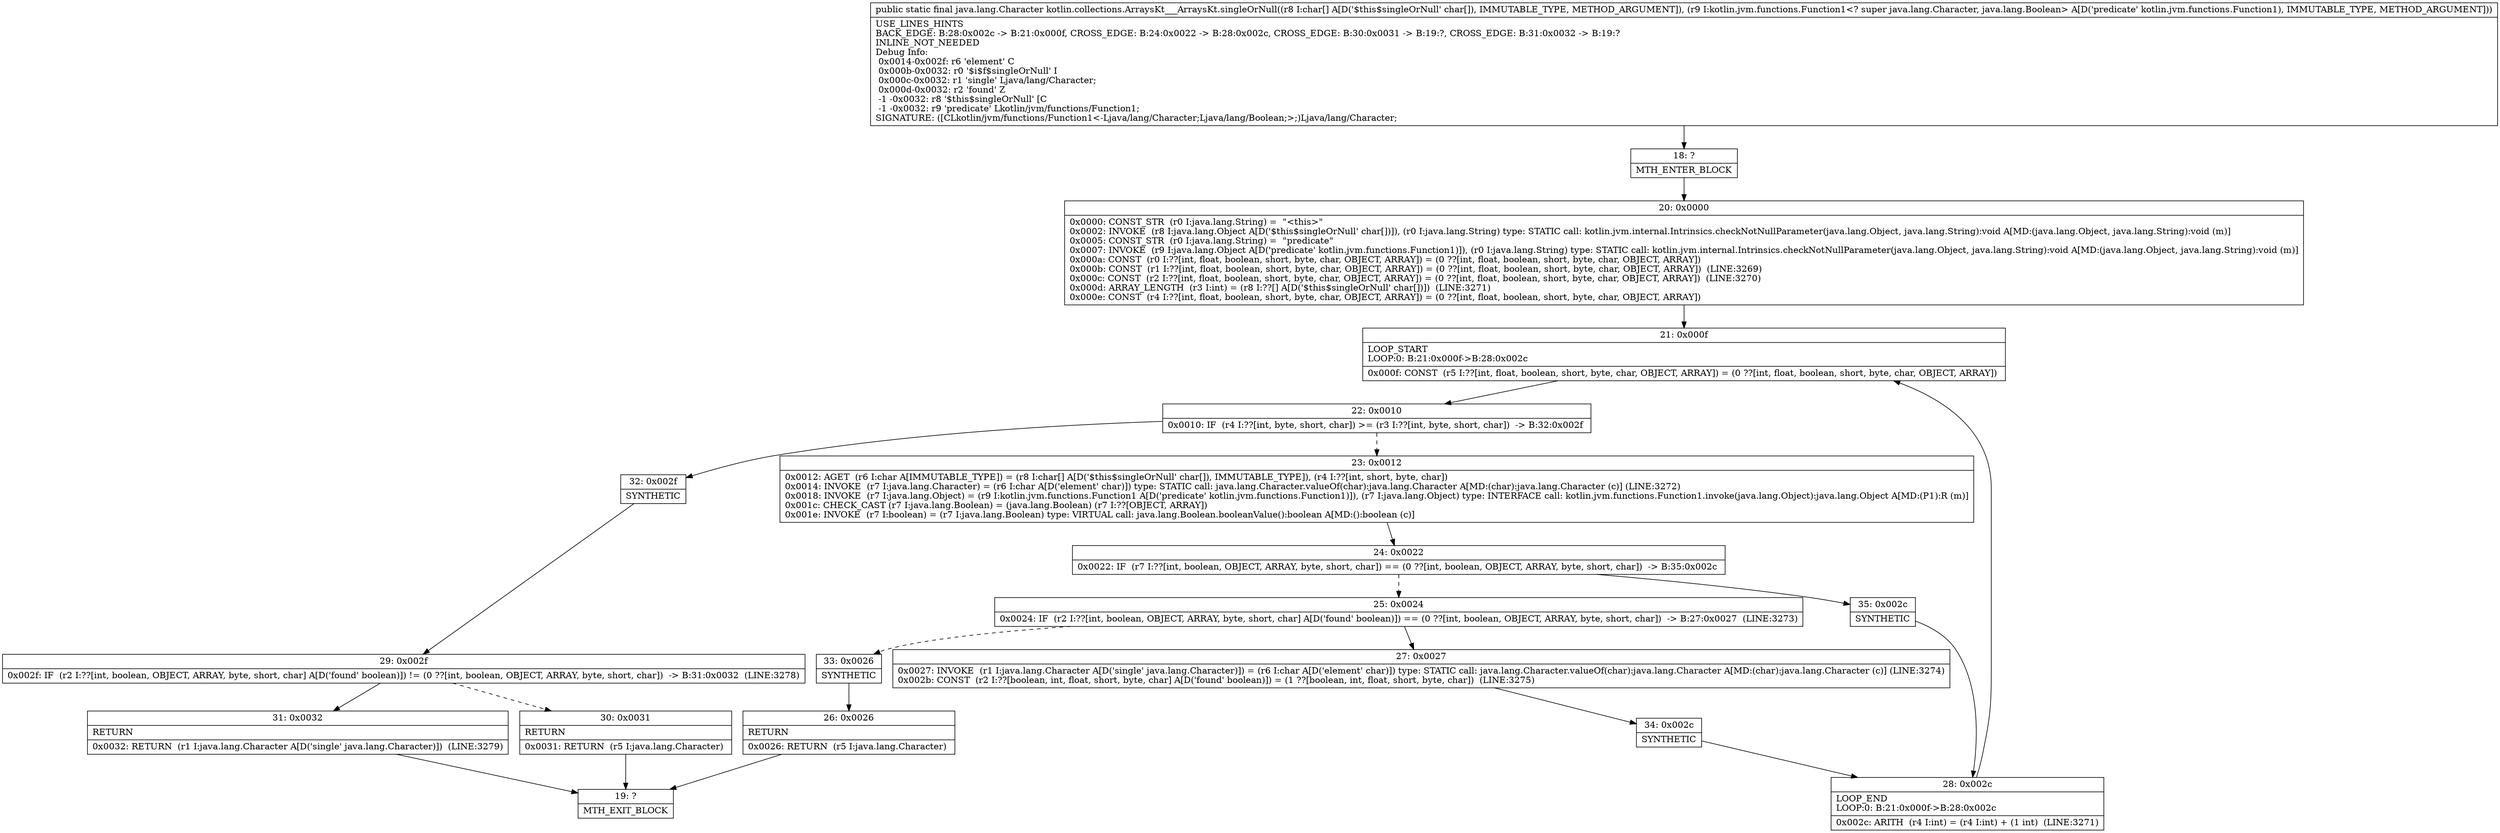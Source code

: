 digraph "CFG forkotlin.collections.ArraysKt___ArraysKt.singleOrNull([CLkotlin\/jvm\/functions\/Function1;)Ljava\/lang\/Character;" {
Node_18 [shape=record,label="{18\:\ ?|MTH_ENTER_BLOCK\l}"];
Node_20 [shape=record,label="{20\:\ 0x0000|0x0000: CONST_STR  (r0 I:java.lang.String) =  \"\<this\>\" \l0x0002: INVOKE  (r8 I:java.lang.Object A[D('$this$singleOrNull' char[])]), (r0 I:java.lang.String) type: STATIC call: kotlin.jvm.internal.Intrinsics.checkNotNullParameter(java.lang.Object, java.lang.String):void A[MD:(java.lang.Object, java.lang.String):void (m)]\l0x0005: CONST_STR  (r0 I:java.lang.String) =  \"predicate\" \l0x0007: INVOKE  (r9 I:java.lang.Object A[D('predicate' kotlin.jvm.functions.Function1)]), (r0 I:java.lang.String) type: STATIC call: kotlin.jvm.internal.Intrinsics.checkNotNullParameter(java.lang.Object, java.lang.String):void A[MD:(java.lang.Object, java.lang.String):void (m)]\l0x000a: CONST  (r0 I:??[int, float, boolean, short, byte, char, OBJECT, ARRAY]) = (0 ??[int, float, boolean, short, byte, char, OBJECT, ARRAY]) \l0x000b: CONST  (r1 I:??[int, float, boolean, short, byte, char, OBJECT, ARRAY]) = (0 ??[int, float, boolean, short, byte, char, OBJECT, ARRAY])  (LINE:3269)\l0x000c: CONST  (r2 I:??[int, float, boolean, short, byte, char, OBJECT, ARRAY]) = (0 ??[int, float, boolean, short, byte, char, OBJECT, ARRAY])  (LINE:3270)\l0x000d: ARRAY_LENGTH  (r3 I:int) = (r8 I:??[] A[D('$this$singleOrNull' char[])])  (LINE:3271)\l0x000e: CONST  (r4 I:??[int, float, boolean, short, byte, char, OBJECT, ARRAY]) = (0 ??[int, float, boolean, short, byte, char, OBJECT, ARRAY]) \l}"];
Node_21 [shape=record,label="{21\:\ 0x000f|LOOP_START\lLOOP:0: B:21:0x000f\-\>B:28:0x002c\l|0x000f: CONST  (r5 I:??[int, float, boolean, short, byte, char, OBJECT, ARRAY]) = (0 ??[int, float, boolean, short, byte, char, OBJECT, ARRAY]) \l}"];
Node_22 [shape=record,label="{22\:\ 0x0010|0x0010: IF  (r4 I:??[int, byte, short, char]) \>= (r3 I:??[int, byte, short, char])  \-\> B:32:0x002f \l}"];
Node_23 [shape=record,label="{23\:\ 0x0012|0x0012: AGET  (r6 I:char A[IMMUTABLE_TYPE]) = (r8 I:char[] A[D('$this$singleOrNull' char[]), IMMUTABLE_TYPE]), (r4 I:??[int, short, byte, char]) \l0x0014: INVOKE  (r7 I:java.lang.Character) = (r6 I:char A[D('element' char)]) type: STATIC call: java.lang.Character.valueOf(char):java.lang.Character A[MD:(char):java.lang.Character (c)] (LINE:3272)\l0x0018: INVOKE  (r7 I:java.lang.Object) = (r9 I:kotlin.jvm.functions.Function1 A[D('predicate' kotlin.jvm.functions.Function1)]), (r7 I:java.lang.Object) type: INTERFACE call: kotlin.jvm.functions.Function1.invoke(java.lang.Object):java.lang.Object A[MD:(P1):R (m)]\l0x001c: CHECK_CAST (r7 I:java.lang.Boolean) = (java.lang.Boolean) (r7 I:??[OBJECT, ARRAY]) \l0x001e: INVOKE  (r7 I:boolean) = (r7 I:java.lang.Boolean) type: VIRTUAL call: java.lang.Boolean.booleanValue():boolean A[MD:():boolean (c)]\l}"];
Node_24 [shape=record,label="{24\:\ 0x0022|0x0022: IF  (r7 I:??[int, boolean, OBJECT, ARRAY, byte, short, char]) == (0 ??[int, boolean, OBJECT, ARRAY, byte, short, char])  \-\> B:35:0x002c \l}"];
Node_25 [shape=record,label="{25\:\ 0x0024|0x0024: IF  (r2 I:??[int, boolean, OBJECT, ARRAY, byte, short, char] A[D('found' boolean)]) == (0 ??[int, boolean, OBJECT, ARRAY, byte, short, char])  \-\> B:27:0x0027  (LINE:3273)\l}"];
Node_27 [shape=record,label="{27\:\ 0x0027|0x0027: INVOKE  (r1 I:java.lang.Character A[D('single' java.lang.Character)]) = (r6 I:char A[D('element' char)]) type: STATIC call: java.lang.Character.valueOf(char):java.lang.Character A[MD:(char):java.lang.Character (c)] (LINE:3274)\l0x002b: CONST  (r2 I:??[boolean, int, float, short, byte, char] A[D('found' boolean)]) = (1 ??[boolean, int, float, short, byte, char])  (LINE:3275)\l}"];
Node_34 [shape=record,label="{34\:\ 0x002c|SYNTHETIC\l}"];
Node_28 [shape=record,label="{28\:\ 0x002c|LOOP_END\lLOOP:0: B:21:0x000f\-\>B:28:0x002c\l|0x002c: ARITH  (r4 I:int) = (r4 I:int) + (1 int)  (LINE:3271)\l}"];
Node_33 [shape=record,label="{33\:\ 0x0026|SYNTHETIC\l}"];
Node_26 [shape=record,label="{26\:\ 0x0026|RETURN\l|0x0026: RETURN  (r5 I:java.lang.Character) \l}"];
Node_19 [shape=record,label="{19\:\ ?|MTH_EXIT_BLOCK\l}"];
Node_35 [shape=record,label="{35\:\ 0x002c|SYNTHETIC\l}"];
Node_32 [shape=record,label="{32\:\ 0x002f|SYNTHETIC\l}"];
Node_29 [shape=record,label="{29\:\ 0x002f|0x002f: IF  (r2 I:??[int, boolean, OBJECT, ARRAY, byte, short, char] A[D('found' boolean)]) != (0 ??[int, boolean, OBJECT, ARRAY, byte, short, char])  \-\> B:31:0x0032  (LINE:3278)\l}"];
Node_30 [shape=record,label="{30\:\ 0x0031|RETURN\l|0x0031: RETURN  (r5 I:java.lang.Character) \l}"];
Node_31 [shape=record,label="{31\:\ 0x0032|RETURN\l|0x0032: RETURN  (r1 I:java.lang.Character A[D('single' java.lang.Character)])  (LINE:3279)\l}"];
MethodNode[shape=record,label="{public static final java.lang.Character kotlin.collections.ArraysKt___ArraysKt.singleOrNull((r8 I:char[] A[D('$this$singleOrNull' char[]), IMMUTABLE_TYPE, METHOD_ARGUMENT]), (r9 I:kotlin.jvm.functions.Function1\<? super java.lang.Character, java.lang.Boolean\> A[D('predicate' kotlin.jvm.functions.Function1), IMMUTABLE_TYPE, METHOD_ARGUMENT]))  | USE_LINES_HINTS\lBACK_EDGE: B:28:0x002c \-\> B:21:0x000f, CROSS_EDGE: B:24:0x0022 \-\> B:28:0x002c, CROSS_EDGE: B:30:0x0031 \-\> B:19:?, CROSS_EDGE: B:31:0x0032 \-\> B:19:?\lINLINE_NOT_NEEDED\lDebug Info:\l  0x0014\-0x002f: r6 'element' C\l  0x000b\-0x0032: r0 '$i$f$singleOrNull' I\l  0x000c\-0x0032: r1 'single' Ljava\/lang\/Character;\l  0x000d\-0x0032: r2 'found' Z\l  \-1 \-0x0032: r8 '$this$singleOrNull' [C\l  \-1 \-0x0032: r9 'predicate' Lkotlin\/jvm\/functions\/Function1;\lSIGNATURE: ([CLkotlin\/jvm\/functions\/Function1\<\-Ljava\/lang\/Character;Ljava\/lang\/Boolean;\>;)Ljava\/lang\/Character;\l}"];
MethodNode -> Node_18;Node_18 -> Node_20;
Node_20 -> Node_21;
Node_21 -> Node_22;
Node_22 -> Node_23[style=dashed];
Node_22 -> Node_32;
Node_23 -> Node_24;
Node_24 -> Node_25[style=dashed];
Node_24 -> Node_35;
Node_25 -> Node_27;
Node_25 -> Node_33[style=dashed];
Node_27 -> Node_34;
Node_34 -> Node_28;
Node_28 -> Node_21;
Node_33 -> Node_26;
Node_26 -> Node_19;
Node_35 -> Node_28;
Node_32 -> Node_29;
Node_29 -> Node_30[style=dashed];
Node_29 -> Node_31;
Node_30 -> Node_19;
Node_31 -> Node_19;
}

